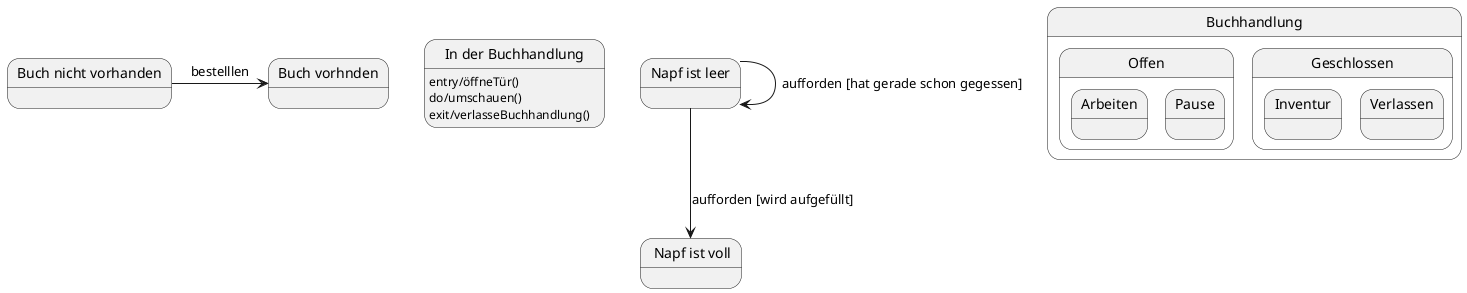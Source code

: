@startuml
state "In der Buchhandlung" as buch
buch: entry/öffneTür()
buch: do/umschauen()
buch: exit/verlasseBuchhandlung()

'Zustand eines Buches
state "Buch nicht vorhanden" as weg
state "Buch vorhnden" as da
weg -> da : bestelllen

' Hund Aktion
 state "Napf ist leer" as empty
 state " Napf ist voll" as full
 empty --> full: aufforden [wird aufgefüllt]
 empty --> empty : aufforden [hat gerade schon gegessen]

' hierarchische Zustände
state Buchhandlung {
  state Offen {
    state Arbeiten
    state Pause
  }
  state Geschlossen {
    state Inventur
    state Verlassen
  }
}

@enduml
